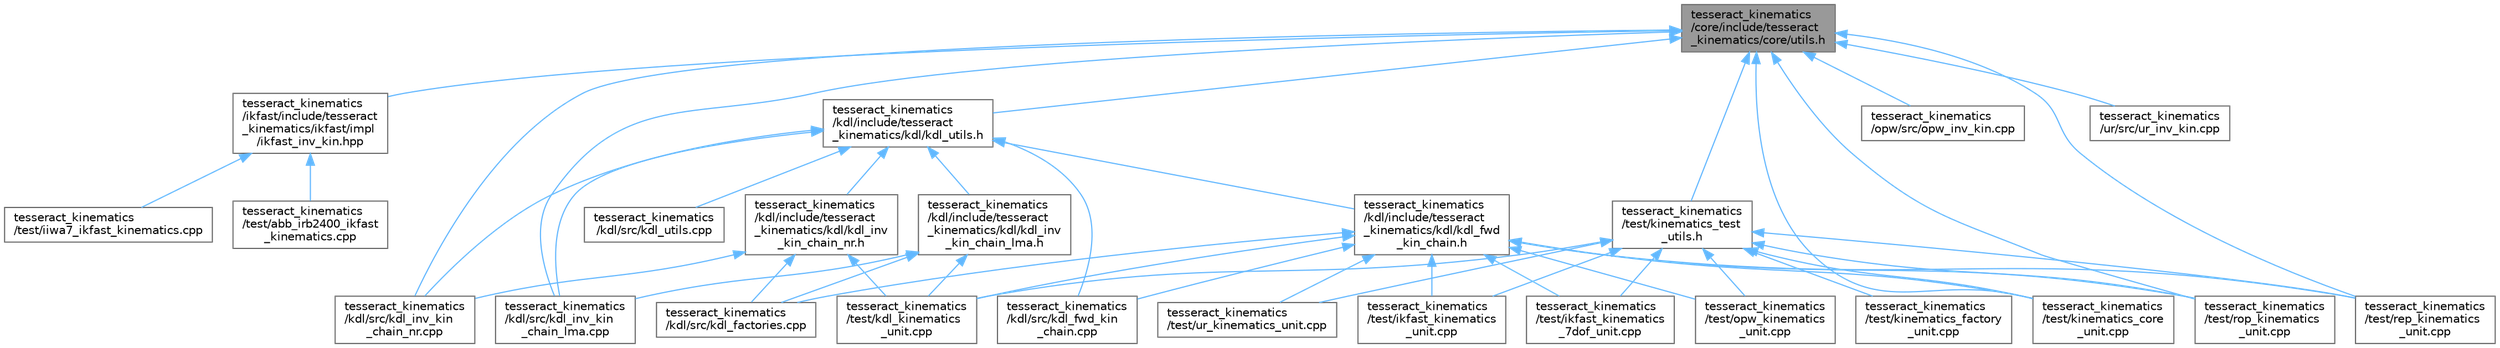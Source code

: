 digraph "tesseract_kinematics/core/include/tesseract_kinematics/core/utils.h"
{
 // LATEX_PDF_SIZE
  bgcolor="transparent";
  edge [fontname=Helvetica,fontsize=10,labelfontname=Helvetica,labelfontsize=10];
  node [fontname=Helvetica,fontsize=10,shape=box,height=0.2,width=0.4];
  Node1 [label="tesseract_kinematics\l/core/include/tesseract\l_kinematics/core/utils.h",height=0.2,width=0.4,color="gray40", fillcolor="grey60", style="filled", fontcolor="black",tooltip="Kinematics utility functions."];
  Node1 -> Node2 [dir="back",color="steelblue1",style="solid"];
  Node2 [label="tesseract_kinematics\l/ikfast/include/tesseract\l_kinematics/ikfast/impl\l/ikfast_inv_kin.hpp",height=0.2,width=0.4,color="grey40", fillcolor="white", style="filled",URL="$db/d22/ikfast__inv__kin_8hpp.html",tooltip="Tesseract IKFast Inverse kinematics Wrapper Implementation."];
  Node2 -> Node3 [dir="back",color="steelblue1",style="solid"];
  Node3 [label="tesseract_kinematics\l/test/abb_irb2400_ikfast\l_kinematics.cpp",height=0.2,width=0.4,color="grey40", fillcolor="white", style="filled",URL="$df/d98/abb__irb2400__ikfast__kinematics_8cpp.html",tooltip=" "];
  Node2 -> Node4 [dir="back",color="steelblue1",style="solid"];
  Node4 [label="tesseract_kinematics\l/test/iiwa7_ikfast_kinematics.cpp",height=0.2,width=0.4,color="grey40", fillcolor="white", style="filled",URL="$d3/df9/iiwa7__ikfast__kinematics_8cpp.html",tooltip=" "];
  Node1 -> Node5 [dir="back",color="steelblue1",style="solid"];
  Node5 [label="tesseract_kinematics\l/kdl/include/tesseract\l_kinematics/kdl/kdl_utils.h",height=0.2,width=0.4,color="grey40", fillcolor="white", style="filled",URL="$da/d97/kdl__utils_8h.html",tooltip="Tesseract KDL utility functions."];
  Node5 -> Node6 [dir="back",color="steelblue1",style="solid"];
  Node6 [label="tesseract_kinematics\l/kdl/include/tesseract\l_kinematics/kdl/kdl_fwd\l_kin_chain.h",height=0.2,width=0.4,color="grey40", fillcolor="white", style="filled",URL="$d3/d67/kdl__fwd__kin__chain_8h.html",tooltip="Tesseract KDL forward kinematics chain implementation."];
  Node6 -> Node7 [dir="back",color="steelblue1",style="solid"];
  Node7 [label="tesseract_kinematics\l/kdl/src/kdl_factories.cpp",height=0.2,width=0.4,color="grey40", fillcolor="white", style="filled",URL="$d7/d99/kdl__factories_8cpp.html",tooltip=" "];
  Node6 -> Node8 [dir="back",color="steelblue1",style="solid"];
  Node8 [label="tesseract_kinematics\l/kdl/src/kdl_fwd_kin\l_chain.cpp",height=0.2,width=0.4,color="grey40", fillcolor="white", style="filled",URL="$de/d44/kdl__fwd__kin__chain_8cpp.html",tooltip=" "];
  Node6 -> Node9 [dir="back",color="steelblue1",style="solid"];
  Node9 [label="tesseract_kinematics\l/test/ikfast_kinematics\l_7dof_unit.cpp",height=0.2,width=0.4,color="grey40", fillcolor="white", style="filled",URL="$d8/db1/ikfast__kinematics__7dof__unit_8cpp.html",tooltip=" "];
  Node6 -> Node10 [dir="back",color="steelblue1",style="solid"];
  Node10 [label="tesseract_kinematics\l/test/ikfast_kinematics\l_unit.cpp",height=0.2,width=0.4,color="grey40", fillcolor="white", style="filled",URL="$d6/dd6/ikfast__kinematics__unit_8cpp.html",tooltip=" "];
  Node6 -> Node11 [dir="back",color="steelblue1",style="solid"];
  Node11 [label="tesseract_kinematics\l/test/kdl_kinematics\l_unit.cpp",height=0.2,width=0.4,color="grey40", fillcolor="white", style="filled",URL="$da/d94/kdl__kinematics__unit_8cpp.html",tooltip=" "];
  Node6 -> Node12 [dir="back",color="steelblue1",style="solid"];
  Node12 [label="tesseract_kinematics\l/test/kinematics_core\l_unit.cpp",height=0.2,width=0.4,color="grey40", fillcolor="white", style="filled",URL="$d4/d0f/kinematics__core__unit_8cpp.html",tooltip=" "];
  Node6 -> Node13 [dir="back",color="steelblue1",style="solid"];
  Node13 [label="tesseract_kinematics\l/test/opw_kinematics\l_unit.cpp",height=0.2,width=0.4,color="grey40", fillcolor="white", style="filled",URL="$d6/d2e/opw__kinematics__unit_8cpp.html",tooltip="Tesseract opw kinematics test."];
  Node6 -> Node14 [dir="back",color="steelblue1",style="solid"];
  Node14 [label="tesseract_kinematics\l/test/rep_kinematics\l_unit.cpp",height=0.2,width=0.4,color="grey40", fillcolor="white", style="filled",URL="$d9/dee/rep__kinematics__unit_8cpp.html",tooltip=" "];
  Node6 -> Node15 [dir="back",color="steelblue1",style="solid"];
  Node15 [label="tesseract_kinematics\l/test/rop_kinematics\l_unit.cpp",height=0.2,width=0.4,color="grey40", fillcolor="white", style="filled",URL="$d0/dac/rop__kinematics__unit_8cpp.html",tooltip=" "];
  Node6 -> Node16 [dir="back",color="steelblue1",style="solid"];
  Node16 [label="tesseract_kinematics\l/test/ur_kinematics_unit.cpp",height=0.2,width=0.4,color="grey40", fillcolor="white", style="filled",URL="$d3/d31/ur__kinematics__unit_8cpp.html",tooltip=" "];
  Node5 -> Node17 [dir="back",color="steelblue1",style="solid"];
  Node17 [label="tesseract_kinematics\l/kdl/include/tesseract\l_kinematics/kdl/kdl_inv\l_kin_chain_lma.h",height=0.2,width=0.4,color="grey40", fillcolor="white", style="filled",URL="$d4/d12/kdl__inv__kin__chain__lma_8h.html",tooltip="Tesseract KDL Inverse kinematics chain Levenberg-Marquardt implementation."];
  Node17 -> Node7 [dir="back",color="steelblue1",style="solid"];
  Node17 -> Node18 [dir="back",color="steelblue1",style="solid"];
  Node18 [label="tesseract_kinematics\l/kdl/src/kdl_inv_kin\l_chain_lma.cpp",height=0.2,width=0.4,color="grey40", fillcolor="white", style="filled",URL="$de/dcd/kdl__inv__kin__chain__lma_8cpp.html",tooltip=" "];
  Node17 -> Node11 [dir="back",color="steelblue1",style="solid"];
  Node5 -> Node19 [dir="back",color="steelblue1",style="solid"];
  Node19 [label="tesseract_kinematics\l/kdl/include/tesseract\l_kinematics/kdl/kdl_inv\l_kin_chain_nr.h",height=0.2,width=0.4,color="grey40", fillcolor="white", style="filled",URL="$df/d02/kdl__inv__kin__chain__nr_8h.html",tooltip=" "];
  Node19 -> Node7 [dir="back",color="steelblue1",style="solid"];
  Node19 -> Node20 [dir="back",color="steelblue1",style="solid"];
  Node20 [label="tesseract_kinematics\l/kdl/src/kdl_inv_kin\l_chain_nr.cpp",height=0.2,width=0.4,color="grey40", fillcolor="white", style="filled",URL="$dd/d7e/kdl__inv__kin__chain__nr_8cpp.html",tooltip=" "];
  Node19 -> Node11 [dir="back",color="steelblue1",style="solid"];
  Node5 -> Node8 [dir="back",color="steelblue1",style="solid"];
  Node5 -> Node18 [dir="back",color="steelblue1",style="solid"];
  Node5 -> Node20 [dir="back",color="steelblue1",style="solid"];
  Node5 -> Node21 [dir="back",color="steelblue1",style="solid"];
  Node21 [label="tesseract_kinematics\l/kdl/src/kdl_utils.cpp",height=0.2,width=0.4,color="grey40", fillcolor="white", style="filled",URL="$dc/dba/kdl__utils_8cpp.html",tooltip="Tesseract KDL utility functions."];
  Node1 -> Node18 [dir="back",color="steelblue1",style="solid"];
  Node1 -> Node20 [dir="back",color="steelblue1",style="solid"];
  Node1 -> Node22 [dir="back",color="steelblue1",style="solid"];
  Node22 [label="tesseract_kinematics\l/opw/src/opw_inv_kin.cpp",height=0.2,width=0.4,color="grey40", fillcolor="white", style="filled",URL="$d3/d61/opw__inv__kin_8cpp.html",tooltip="Tesseract OPW Inverse kinematics implementation."];
  Node1 -> Node12 [dir="back",color="steelblue1",style="solid"];
  Node1 -> Node23 [dir="back",color="steelblue1",style="solid"];
  Node23 [label="tesseract_kinematics\l/test/kinematics_test\l_utils.h",height=0.2,width=0.4,color="grey40", fillcolor="white", style="filled",URL="$d7/dcb/kinematics__test__utils_8h.html",tooltip=" "];
  Node23 -> Node9 [dir="back",color="steelblue1",style="solid"];
  Node23 -> Node10 [dir="back",color="steelblue1",style="solid"];
  Node23 -> Node11 [dir="back",color="steelblue1",style="solid"];
  Node23 -> Node12 [dir="back",color="steelblue1",style="solid"];
  Node23 -> Node24 [dir="back",color="steelblue1",style="solid"];
  Node24 [label="tesseract_kinematics\l/test/kinematics_factory\l_unit.cpp",height=0.2,width=0.4,color="grey40", fillcolor="white", style="filled",URL="$d7/d1d/kinematics__factory__unit_8cpp.html",tooltip="Tesseract kinematics factory test."];
  Node23 -> Node13 [dir="back",color="steelblue1",style="solid"];
  Node23 -> Node14 [dir="back",color="steelblue1",style="solid"];
  Node23 -> Node15 [dir="back",color="steelblue1",style="solid"];
  Node23 -> Node16 [dir="back",color="steelblue1",style="solid"];
  Node1 -> Node14 [dir="back",color="steelblue1",style="solid"];
  Node1 -> Node15 [dir="back",color="steelblue1",style="solid"];
  Node1 -> Node25 [dir="back",color="steelblue1",style="solid"];
  Node25 [label="tesseract_kinematics\l/ur/src/ur_inv_kin.cpp",height=0.2,width=0.4,color="grey40", fillcolor="white", style="filled",URL="$df/d27/ur__inv__kin_8cpp.html",tooltip=" "];
}
